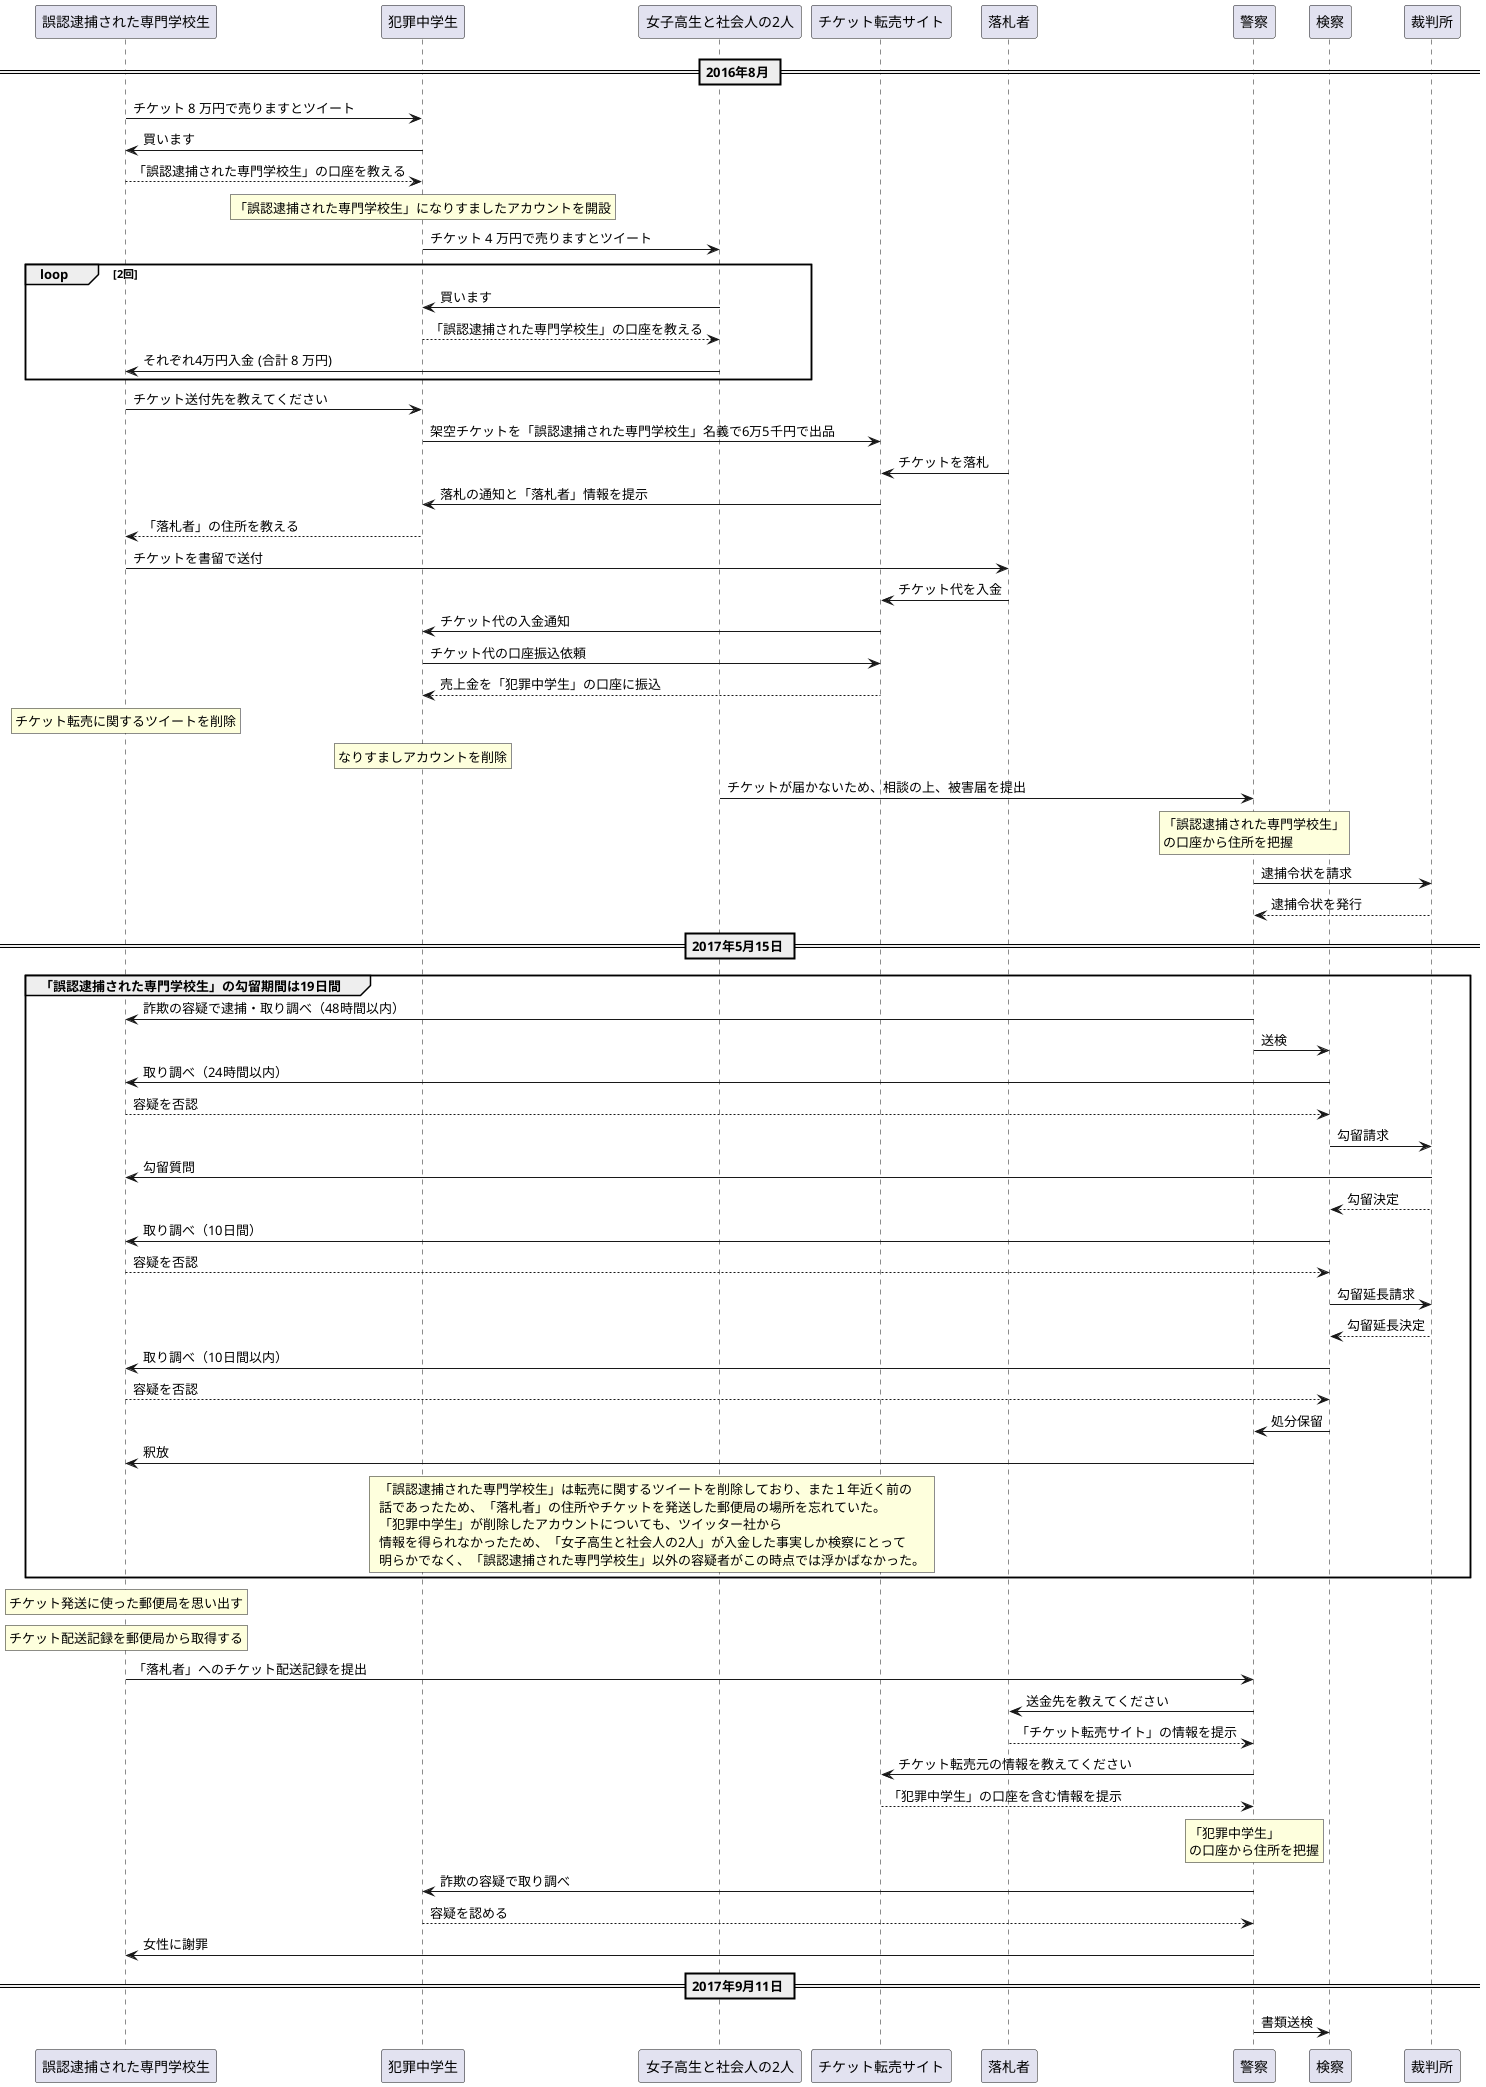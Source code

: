 @startuml

!define SenmonName 誤認逮捕された専門学校生
!define CriminalName 犯罪中学生
!define RakusatsuName 落札者
!define JK2Name 女子高生と社会人の2人
!define TicketShopName チケット転売サイト

participant "SenmonName" as Senmon
participant "CriminalName" as Criminal
participant "JK2Name" as JK_2
participant "TicketShopName" as TicketShop
participant "RakusatsuName" as Rakusatsu
participant "警察" as Keisatsu
participant "検察" as Kensatsu
participant "裁判所" as Saibansho

== 2016年8月 ==
Senmon     -> Criminal   : チケット 8 万円で売りますとツイート
Senmon     <- Criminal   : 買います
Senmon    --> Criminal   : 「SenmonName」の口座を教える
rnote over Criminal
「SenmonName」になりすましたアカウントを開設
endnote
Criminal   -> JK_2       : チケット 4 万円で売りますとツイート
loop 2回
Criminal   <- JK_2       : 買います
Criminal  --> JK_2       : 「SenmonName」の口座を教える
JK_2       -> Senmon     : それぞれ4万円入金 (合計 8 万円)
end
Senmon     -> Criminal   : チケット送付先を教えてください
Criminal   -> TicketShop : 架空チケットを「SenmonName」名義で6万5千円で出品
TicketShop <- Rakusatsu  : チケットを落札
Criminal   <- TicketShop : 落札の通知と「RakusatsuName」情報を提示
Senmon    <-- Criminal   : 「RakusatsuName」の住所を教える
Senmon     -> Rakusatsu  : チケットを書留で送付
TicketShop <- Rakusatsu  : チケット代を入金
Criminal   <- TicketShop : チケット代の入金通知
Criminal   -> TicketShop : チケット代の口座振込依頼
Criminal  <-- TicketShop : 売上金を「CriminalName」の口座に振込
rnote over Senmon
チケット転売に関するツイートを削除
endnote
rnote over Criminal
なりすましアカウントを削除
endnote
JK_2       -> Keisatsu   : チケットが届かないため、相談の上、被害届を提出
rnote over Keisatsu
「SenmonName」
の口座から住所を把握
endnote
Keisatsu   -> Saibansho  : 逮捕令状を請求
Saibansho --> Keisatsu   : 逮捕令状を発行
== 2017年5月15日 ==
group 「SenmonName」の勾留期間は19日間
Keisatsu   -> Senmon     : 詐欺の容疑で逮捕・取り調べ（48時間以内）
Keisatsu   -> Kensatsu   : 送検
Kensatsu   -> Senmon     : 取り調べ（24時間以内）
Senmon    --> Kensatsu   : 容疑を否認
Kensatsu   -> Saibansho  : 勾留請求
Saibansho  -> Senmon     : 勾留質問
Saibansho --> Kensatsu   : 勾留決定
Kensatsu   -> Senmon     : 取り調べ（10日間）
Senmon    --> Kensatsu   : 容疑を否認
Kensatsu   -> Saibansho  : 勾留延長請求
Saibansho --> Kensatsu   : 勾留延長決定
Kensatsu   -> Senmon     : 取り調べ（10日間以内）
Senmon    --> Kensatsu   : 容疑を否認
Kensatsu   -> Keisatsu   : 処分保留
Keisatsu   -> Senmon     : 釈放
rnote over Criminal, TicketShop
「SenmonName」は転売に関するツイートを削除しており、また１年近く前の
話であったため、「RakusatsuName」の住所やチケットを発送した郵便局の場所を忘れていた。
「CriminalName」が削除したアカウントについても、ツイッター社から
情報を得られなかったため、「JK2Name」が入金した事実しか検察にとって
明らかでなく、「SenmonName」以外の容疑者がこの時点では浮かばなかった。
endnote
end
rnote over Senmon
チケット発送に使った郵便局を思い出す
endnote
rnote over Senmon
チケット配送記録を郵便局から取得する
endnote
Senmon      -> Keisatsu   : 「RakusatsuName」へのチケット配送記録を提出
Keisatsu    -> Rakusatsu  : 送金先を教えてください
Rakusatsu  --> Keisatsu   : 「TicketShopName」の情報を提示
Keisatsu    -> TicketShop : チケット転売元の情報を教えてください
TicketShop --> Keisatsu   : 「CriminalName」の口座を含む情報を提示
rnote over Keisatsu
「CriminalName」
の口座から住所を把握
endnote
Keisatsu    -> Criminal   : 詐欺の容疑で取り調べ
Criminal   --> Keisatsu   : 容疑を認める
Senmon      <- Keisatsu   : 女性に謝罪
== 2017年9月11日 ==
Keisatsu    -> Kensatsu   : 書類送検
@enduml
